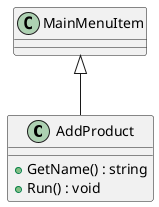 @startuml
class AddProduct {
    + GetName() : string
    + Run() : void
}
MainMenuItem <|-- AddProduct
@enduml
